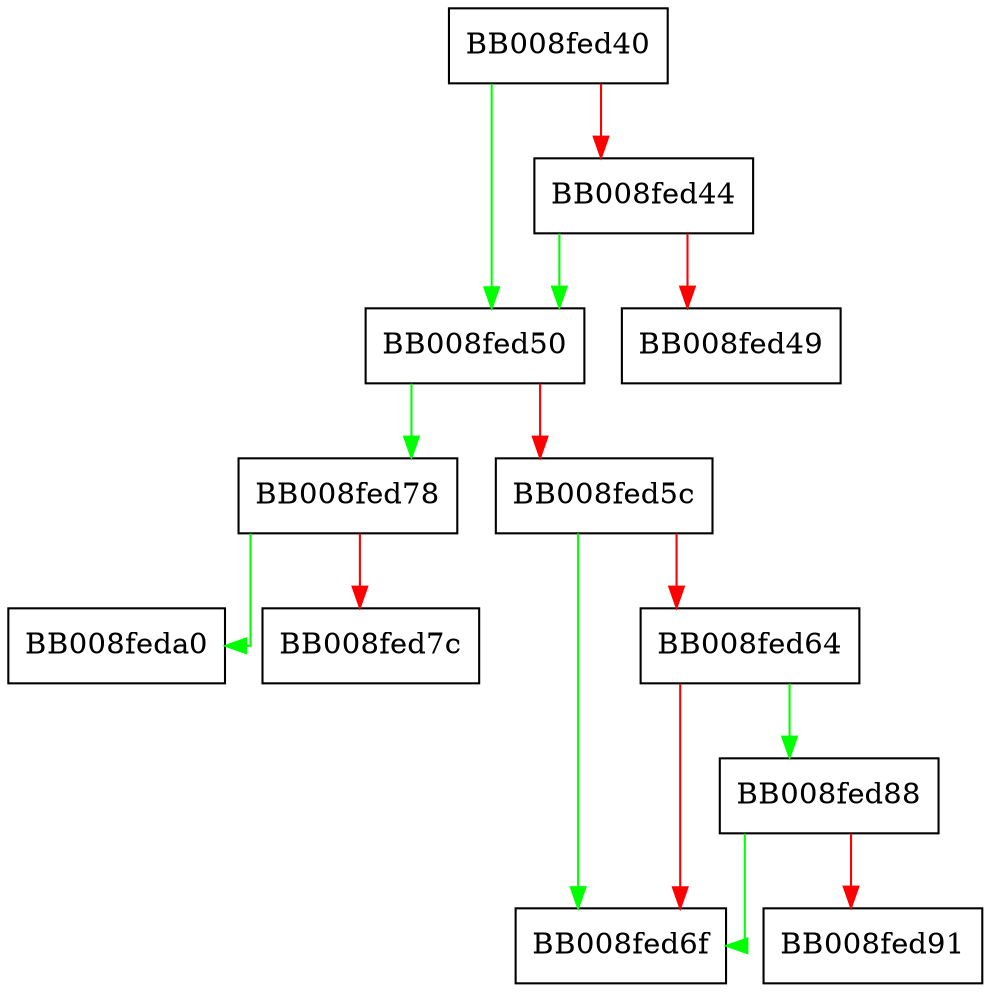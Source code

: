 digraph do_release_shlib {
  node [shape="box"];
  graph [splines=ortho];
  BB008fed40 -> BB008fed50 [color="green"];
  BB008fed40 -> BB008fed44 [color="red"];
  BB008fed44 -> BB008fed50 [color="green"];
  BB008fed44 -> BB008fed49 [color="red"];
  BB008fed50 -> BB008fed78 [color="green"];
  BB008fed50 -> BB008fed5c [color="red"];
  BB008fed5c -> BB008fed6f [color="green"];
  BB008fed5c -> BB008fed64 [color="red"];
  BB008fed64 -> BB008fed88 [color="green"];
  BB008fed64 -> BB008fed6f [color="red"];
  BB008fed78 -> BB008feda0 [color="green"];
  BB008fed78 -> BB008fed7c [color="red"];
  BB008fed88 -> BB008fed6f [color="green"];
  BB008fed88 -> BB008fed91 [color="red"];
}